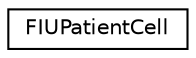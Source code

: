 digraph G
{
  edge [fontname="Helvetica",fontsize="10",labelfontname="Helvetica",labelfontsize="10"];
  node [fontname="Helvetica",fontsize="10",shape=record];
  rankdir="LR";
  Node1 [label="FIUPatientCell",height=0.2,width=0.4,color="black", fillcolor="white", style="filled",URL="$interface_f_i_u_patient_cell.html"];
}
